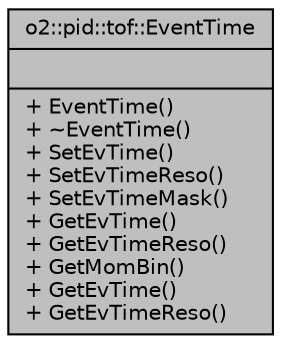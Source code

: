 digraph "o2::pid::tof::EventTime"
{
 // INTERACTIVE_SVG=YES
  bgcolor="transparent";
  edge [fontname="Helvetica",fontsize="10",labelfontname="Helvetica",labelfontsize="10"];
  node [fontname="Helvetica",fontsize="10",shape=record];
  Node1 [label="{o2::pid::tof::EventTime\n||+ EventTime()\l+ ~EventTime()\l+ SetEvTime()\l+ SetEvTimeReso()\l+ SetEvTimeMask()\l+ GetEvTime()\l+ GetEvTimeReso()\l+ GetMomBin()\l+ GetEvTime()\l+ GetEvTimeReso()\l}",height=0.2,width=0.4,color="black", fillcolor="grey75", style="filled", fontcolor="black"];
}
